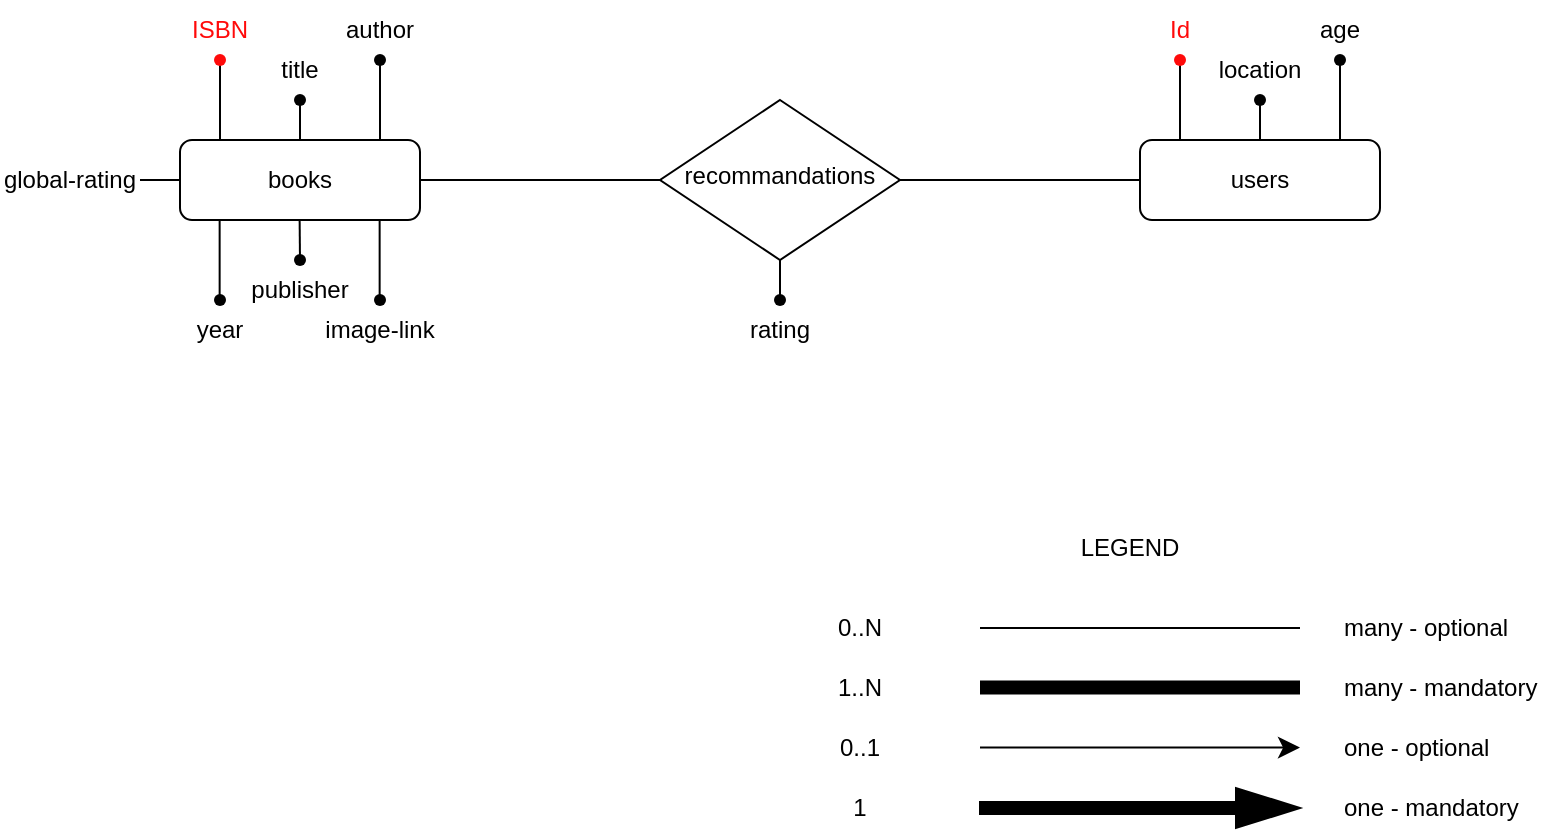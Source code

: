 <mxfile version="24.9.0">
  <diagram id="C5RBs43oDa-KdzZeNtuy" name="Page-1">
    <mxGraphModel dx="1105" dy="145" grid="1" gridSize="10" guides="1" tooltips="1" connect="1" arrows="1" fold="1" page="1" pageScale="1" pageWidth="413" pageHeight="583" math="0" shadow="0">
      <root>
        <mxCell id="WIyWlLk6GJQsqaUBKTNV-0" />
        <mxCell id="WIyWlLk6GJQsqaUBKTNV-1" parent="WIyWlLk6GJQsqaUBKTNV-0" />
        <mxCell id="nupeqDl4COyCQ8jmjJZ0-0" value="&lt;div&gt;books&lt;/div&gt;" style="rounded=1;whiteSpace=wrap;html=1;fontSize=12;glass=0;strokeWidth=1;shadow=0;fillColor=none;" vertex="1" parent="WIyWlLk6GJQsqaUBKTNV-1">
          <mxGeometry x="120" y="809" width="120" height="40" as="geometry" />
        </mxCell>
        <mxCell id="nupeqDl4COyCQ8jmjJZ0-1" value="&lt;div&gt;recommandations&lt;/div&gt;" style="rhombus;whiteSpace=wrap;html=1;shadow=0;fontFamily=Helvetica;fontSize=12;align=center;strokeWidth=1;spacing=6;spacingTop=-4;fillColor=none;" vertex="1" parent="WIyWlLk6GJQsqaUBKTNV-1">
          <mxGeometry x="360" y="789" width="120" height="80" as="geometry" />
        </mxCell>
        <mxCell id="nupeqDl4COyCQ8jmjJZ0-2" value="users" style="rounded=1;whiteSpace=wrap;html=1;fontSize=12;glass=0;strokeWidth=1;shadow=0;fillColor=none;" vertex="1" parent="WIyWlLk6GJQsqaUBKTNV-1">
          <mxGeometry x="600" y="809" width="120" height="40" as="geometry" />
        </mxCell>
        <mxCell id="nupeqDl4COyCQ8jmjJZ0-3" value="" style="endArrow=none;html=1;rounded=0;exitX=1;exitY=0.5;exitDx=0;exitDy=0;entryX=0;entryY=0.5;entryDx=0;entryDy=0;" edge="1" parent="WIyWlLk6GJQsqaUBKTNV-1" source="nupeqDl4COyCQ8jmjJZ0-1" target="nupeqDl4COyCQ8jmjJZ0-2">
          <mxGeometry width="50" height="50" relative="1" as="geometry">
            <mxPoint x="380" y="779" as="sourcePoint" />
            <mxPoint x="430" y="729" as="targetPoint" />
          </mxGeometry>
        </mxCell>
        <mxCell id="nupeqDl4COyCQ8jmjJZ0-4" value="" style="endArrow=none;html=1;rounded=0;exitX=1;exitY=0.5;exitDx=0;exitDy=0;" edge="1" parent="WIyWlLk6GJQsqaUBKTNV-1" source="nupeqDl4COyCQ8jmjJZ0-0" target="nupeqDl4COyCQ8jmjJZ0-1">
          <mxGeometry width="50" height="50" relative="1" as="geometry">
            <mxPoint x="380" y="779" as="sourcePoint" />
            <mxPoint x="430" y="729" as="targetPoint" />
          </mxGeometry>
        </mxCell>
        <mxCell id="nupeqDl4COyCQ8jmjJZ0-7" value="" style="endArrow=none;html=1;rounded=0;" edge="1" parent="WIyWlLk6GJQsqaUBKTNV-1" target="nupeqDl4COyCQ8jmjJZ0-8">
          <mxGeometry width="50" height="50" relative="1" as="geometry">
            <mxPoint x="140" y="809" as="sourcePoint" />
            <mxPoint x="190" y="759" as="targetPoint" />
          </mxGeometry>
        </mxCell>
        <mxCell id="nupeqDl4COyCQ8jmjJZ0-8" value="" style="shape=waypoint;sketch=0;fillStyle=solid;size=6;pointerEvents=1;points=[];fillColor=none;resizable=0;rotatable=0;perimeter=centerPerimeter;snapToPoint=1;strokeColor=#FF0A0A;" vertex="1" parent="WIyWlLk6GJQsqaUBKTNV-1">
          <mxGeometry x="130" y="759" width="20" height="20" as="geometry" />
        </mxCell>
        <mxCell id="nupeqDl4COyCQ8jmjJZ0-10" value="&lt;font color=&quot;#ff0a0a&quot;&gt;ISBN&lt;/font&gt;" style="text;html=1;align=center;verticalAlign=middle;whiteSpace=wrap;rounded=0;" vertex="1" parent="WIyWlLk6GJQsqaUBKTNV-1">
          <mxGeometry x="110" y="739" width="60" height="30" as="geometry" />
        </mxCell>
        <mxCell id="nupeqDl4COyCQ8jmjJZ0-11" value="" style="endArrow=none;html=1;rounded=0;" edge="1" parent="WIyWlLk6GJQsqaUBKTNV-1">
          <mxGeometry width="50" height="50" relative="1" as="geometry">
            <mxPoint x="180" y="809" as="sourcePoint" />
            <mxPoint x="180" y="789" as="targetPoint" />
          </mxGeometry>
        </mxCell>
        <mxCell id="nupeqDl4COyCQ8jmjJZ0-12" value="" style="shape=waypoint;sketch=0;fillStyle=solid;size=6;pointerEvents=1;points=[];fillColor=none;resizable=0;rotatable=0;perimeter=centerPerimeter;snapToPoint=1;strokeColor=#000000;" vertex="1" parent="WIyWlLk6GJQsqaUBKTNV-1">
          <mxGeometry x="170" y="779" width="20" height="20" as="geometry" />
        </mxCell>
        <mxCell id="nupeqDl4COyCQ8jmjJZ0-33" style="edgeStyle=orthogonalEdgeStyle;rounded=0;orthogonalLoop=1;jettySize=auto;html=1;exitX=0.5;exitY=1;exitDx=0;exitDy=0;" edge="1" parent="WIyWlLk6GJQsqaUBKTNV-1">
          <mxGeometry relative="1" as="geometry">
            <mxPoint x="180" y="777" as="sourcePoint" />
            <mxPoint x="180" y="777" as="targetPoint" />
          </mxGeometry>
        </mxCell>
        <mxCell id="nupeqDl4COyCQ8jmjJZ0-13" value="title" style="text;html=1;align=center;verticalAlign=middle;whiteSpace=wrap;rounded=0;" vertex="1" parent="WIyWlLk6GJQsqaUBKTNV-1">
          <mxGeometry x="150" y="759" width="60" height="30" as="geometry" />
        </mxCell>
        <mxCell id="nupeqDl4COyCQ8jmjJZ0-14" value="" style="endArrow=none;html=1;rounded=0;" edge="1" parent="WIyWlLk6GJQsqaUBKTNV-1" target="nupeqDl4COyCQ8jmjJZ0-15">
          <mxGeometry width="50" height="50" relative="1" as="geometry">
            <mxPoint x="220" y="809" as="sourcePoint" />
            <mxPoint x="270" y="759" as="targetPoint" />
          </mxGeometry>
        </mxCell>
        <mxCell id="nupeqDl4COyCQ8jmjJZ0-15" value="" style="shape=waypoint;sketch=0;fillStyle=solid;size=6;pointerEvents=1;points=[];fillColor=none;resizable=0;rotatable=0;perimeter=centerPerimeter;snapToPoint=1;strokeColor=#000000;" vertex="1" parent="WIyWlLk6GJQsqaUBKTNV-1">
          <mxGeometry x="210" y="759" width="20" height="20" as="geometry" />
        </mxCell>
        <mxCell id="nupeqDl4COyCQ8jmjJZ0-16" value="author" style="text;html=1;align=center;verticalAlign=middle;whiteSpace=wrap;rounded=0;" vertex="1" parent="WIyWlLk6GJQsqaUBKTNV-1">
          <mxGeometry x="190" y="739" width="60" height="30" as="geometry" />
        </mxCell>
        <mxCell id="nupeqDl4COyCQ8jmjJZ0-23" value="" style="endArrow=none;html=1;rounded=0;" edge="1" parent="WIyWlLk6GJQsqaUBKTNV-1">
          <mxGeometry width="50" height="50" relative="1" as="geometry">
            <mxPoint x="139.82" y="889" as="sourcePoint" />
            <mxPoint x="139.82" y="849" as="targetPoint" />
          </mxGeometry>
        </mxCell>
        <mxCell id="nupeqDl4COyCQ8jmjJZ0-24" value="" style="endArrow=none;html=1;rounded=0;" edge="1" parent="WIyWlLk6GJQsqaUBKTNV-1">
          <mxGeometry width="50" height="50" relative="1" as="geometry">
            <mxPoint x="180" y="869" as="sourcePoint" />
            <mxPoint x="179.82" y="849" as="targetPoint" />
          </mxGeometry>
        </mxCell>
        <mxCell id="nupeqDl4COyCQ8jmjJZ0-25" value="" style="endArrow=none;html=1;rounded=0;" edge="1" parent="WIyWlLk6GJQsqaUBKTNV-1">
          <mxGeometry width="50" height="50" relative="1" as="geometry">
            <mxPoint x="219.82" y="889" as="sourcePoint" />
            <mxPoint x="219.82" y="849" as="targetPoint" />
          </mxGeometry>
        </mxCell>
        <mxCell id="nupeqDl4COyCQ8jmjJZ0-26" value="" style="shape=waypoint;sketch=0;fillStyle=solid;size=6;pointerEvents=1;points=[];fillColor=none;resizable=0;rotatable=0;perimeter=centerPerimeter;snapToPoint=1;" vertex="1" parent="WIyWlLk6GJQsqaUBKTNV-1">
          <mxGeometry x="130" y="879" width="20" height="20" as="geometry" />
        </mxCell>
        <mxCell id="nupeqDl4COyCQ8jmjJZ0-27" value="" style="shape=waypoint;sketch=0;fillStyle=solid;size=6;pointerEvents=1;points=[];fillColor=none;resizable=0;rotatable=0;perimeter=centerPerimeter;snapToPoint=1;" vertex="1" parent="WIyWlLk6GJQsqaUBKTNV-1">
          <mxGeometry x="170" y="859" width="20" height="20" as="geometry" />
        </mxCell>
        <mxCell id="nupeqDl4COyCQ8jmjJZ0-28" value="" style="shape=waypoint;sketch=0;fillStyle=solid;size=6;pointerEvents=1;points=[];fillColor=none;resizable=0;rotatable=0;perimeter=centerPerimeter;snapToPoint=1;" vertex="1" parent="WIyWlLk6GJQsqaUBKTNV-1">
          <mxGeometry x="210" y="879" width="20" height="20" as="geometry" />
        </mxCell>
        <mxCell id="nupeqDl4COyCQ8jmjJZ0-29" value="year" style="text;html=1;align=center;verticalAlign=middle;whiteSpace=wrap;rounded=0;" vertex="1" parent="WIyWlLk6GJQsqaUBKTNV-1">
          <mxGeometry x="110" y="889" width="60" height="30" as="geometry" />
        </mxCell>
        <mxCell id="nupeqDl4COyCQ8jmjJZ0-30" value="publisher" style="text;html=1;align=center;verticalAlign=middle;whiteSpace=wrap;rounded=0;" vertex="1" parent="WIyWlLk6GJQsqaUBKTNV-1">
          <mxGeometry x="150" y="869" width="60" height="30" as="geometry" />
        </mxCell>
        <mxCell id="nupeqDl4COyCQ8jmjJZ0-31" value="&lt;div&gt;image-link&lt;/div&gt;" style="text;html=1;align=center;verticalAlign=middle;whiteSpace=wrap;rounded=0;" vertex="1" parent="WIyWlLk6GJQsqaUBKTNV-1">
          <mxGeometry x="190" y="889" width="60" height="30" as="geometry" />
        </mxCell>
        <mxCell id="nupeqDl4COyCQ8jmjJZ0-35" value="" style="endArrow=none;html=1;rounded=0;entryX=0;entryY=0.5;entryDx=0;entryDy=0;" edge="1" parent="WIyWlLk6GJQsqaUBKTNV-1" target="nupeqDl4COyCQ8jmjJZ0-0">
          <mxGeometry width="50" height="50" relative="1" as="geometry">
            <mxPoint x="100" y="829" as="sourcePoint" />
            <mxPoint x="190" y="799" as="targetPoint" />
          </mxGeometry>
        </mxCell>
        <mxCell id="nupeqDl4COyCQ8jmjJZ0-36" value="global-rating" style="text;html=1;align=center;verticalAlign=middle;whiteSpace=wrap;rounded=0;" vertex="1" parent="WIyWlLk6GJQsqaUBKTNV-1">
          <mxGeometry x="30" y="814" width="70" height="30" as="geometry" />
        </mxCell>
        <mxCell id="nupeqDl4COyCQ8jmjJZ0-37" value="" style="endArrow=none;html=1;rounded=0;" edge="1" parent="WIyWlLk6GJQsqaUBKTNV-1" target="nupeqDl4COyCQ8jmjJZ0-38">
          <mxGeometry width="50" height="50" relative="1" as="geometry">
            <mxPoint x="420" y="869" as="sourcePoint" />
            <mxPoint x="470" y="819" as="targetPoint" />
          </mxGeometry>
        </mxCell>
        <mxCell id="nupeqDl4COyCQ8jmjJZ0-38" value="" style="shape=waypoint;sketch=0;fillStyle=solid;size=6;pointerEvents=1;points=[];fillColor=none;resizable=0;rotatable=0;perimeter=centerPerimeter;snapToPoint=1;strokeColor=#000000;" vertex="1" parent="WIyWlLk6GJQsqaUBKTNV-1">
          <mxGeometry x="410" y="879" width="20" height="20" as="geometry" />
        </mxCell>
        <mxCell id="nupeqDl4COyCQ8jmjJZ0-39" value="rating" style="text;html=1;align=center;verticalAlign=middle;whiteSpace=wrap;rounded=0;" vertex="1" parent="WIyWlLk6GJQsqaUBKTNV-1">
          <mxGeometry x="390" y="889" width="60" height="30" as="geometry" />
        </mxCell>
        <mxCell id="nupeqDl4COyCQ8jmjJZ0-40" value="" style="endArrow=none;html=1;rounded=0;" edge="1" parent="WIyWlLk6GJQsqaUBKTNV-1" target="nupeqDl4COyCQ8jmjJZ0-41">
          <mxGeometry width="50" height="50" relative="1" as="geometry">
            <mxPoint x="620" y="809" as="sourcePoint" />
            <mxPoint x="670" y="759" as="targetPoint" />
          </mxGeometry>
        </mxCell>
        <mxCell id="nupeqDl4COyCQ8jmjJZ0-41" value="" style="shape=waypoint;sketch=0;fillStyle=solid;size=6;pointerEvents=1;points=[];fillColor=none;resizable=0;rotatable=0;perimeter=centerPerimeter;snapToPoint=1;strokeColor=#FF0A0A;" vertex="1" parent="WIyWlLk6GJQsqaUBKTNV-1">
          <mxGeometry x="610" y="759" width="20" height="20" as="geometry" />
        </mxCell>
        <mxCell id="nupeqDl4COyCQ8jmjJZ0-42" value="&lt;font color=&quot;#ff0a0a&quot;&gt;Id&lt;/font&gt;" style="text;html=1;align=center;verticalAlign=middle;whiteSpace=wrap;rounded=0;" vertex="1" parent="WIyWlLk6GJQsqaUBKTNV-1">
          <mxGeometry x="590" y="739" width="60" height="30" as="geometry" />
        </mxCell>
        <mxCell id="nupeqDl4COyCQ8jmjJZ0-43" value="" style="endArrow=none;html=1;rounded=0;" edge="1" parent="WIyWlLk6GJQsqaUBKTNV-1">
          <mxGeometry width="50" height="50" relative="1" as="geometry">
            <mxPoint x="660" y="809" as="sourcePoint" />
            <mxPoint x="660" y="789" as="targetPoint" />
          </mxGeometry>
        </mxCell>
        <mxCell id="nupeqDl4COyCQ8jmjJZ0-44" value="" style="shape=waypoint;sketch=0;fillStyle=solid;size=6;pointerEvents=1;points=[];fillColor=none;resizable=0;rotatable=0;perimeter=centerPerimeter;snapToPoint=1;strokeColor=#000000;" vertex="1" parent="WIyWlLk6GJQsqaUBKTNV-1">
          <mxGeometry x="650" y="779" width="20" height="20" as="geometry" />
        </mxCell>
        <mxCell id="nupeqDl4COyCQ8jmjJZ0-45" style="edgeStyle=orthogonalEdgeStyle;rounded=0;orthogonalLoop=1;jettySize=auto;html=1;exitX=0.5;exitY=1;exitDx=0;exitDy=0;" edge="1" parent="WIyWlLk6GJQsqaUBKTNV-1">
          <mxGeometry relative="1" as="geometry">
            <mxPoint x="660" y="777" as="sourcePoint" />
            <mxPoint x="660" y="777" as="targetPoint" />
          </mxGeometry>
        </mxCell>
        <mxCell id="nupeqDl4COyCQ8jmjJZ0-46" value="location" style="text;html=1;align=center;verticalAlign=middle;whiteSpace=wrap;rounded=0;" vertex="1" parent="WIyWlLk6GJQsqaUBKTNV-1">
          <mxGeometry x="630" y="759" width="60" height="30" as="geometry" />
        </mxCell>
        <mxCell id="nupeqDl4COyCQ8jmjJZ0-47" value="" style="endArrow=none;html=1;rounded=0;" edge="1" parent="WIyWlLk6GJQsqaUBKTNV-1" target="nupeqDl4COyCQ8jmjJZ0-48">
          <mxGeometry width="50" height="50" relative="1" as="geometry">
            <mxPoint x="700" y="809" as="sourcePoint" />
            <mxPoint x="750" y="759" as="targetPoint" />
          </mxGeometry>
        </mxCell>
        <mxCell id="nupeqDl4COyCQ8jmjJZ0-48" value="" style="shape=waypoint;sketch=0;fillStyle=solid;size=6;pointerEvents=1;points=[];fillColor=none;resizable=0;rotatable=0;perimeter=centerPerimeter;snapToPoint=1;strokeColor=#000000;" vertex="1" parent="WIyWlLk6GJQsqaUBKTNV-1">
          <mxGeometry x="690" y="759" width="20" height="20" as="geometry" />
        </mxCell>
        <mxCell id="nupeqDl4COyCQ8jmjJZ0-49" value="age" style="text;html=1;align=center;verticalAlign=middle;whiteSpace=wrap;rounded=0;" vertex="1" parent="WIyWlLk6GJQsqaUBKTNV-1">
          <mxGeometry x="670" y="739" width="60" height="30" as="geometry" />
        </mxCell>
        <mxCell id="nupeqDl4COyCQ8jmjJZ0-50" value="" style="line;strokeWidth=1;html=1;" vertex="1" parent="WIyWlLk6GJQsqaUBKTNV-1">
          <mxGeometry x="520" y="1048" width="160" height="10" as="geometry" />
        </mxCell>
        <mxCell id="nupeqDl4COyCQ8jmjJZ0-51" value="" style="shape=filledEdge;curved=0;rounded=0;fixDash=1;endArrow=none;strokeWidth=7;fillColor=#000000;edgeStyle=orthogonalEdgeStyle;html=1;" edge="1" parent="WIyWlLk6GJQsqaUBKTNV-1">
          <mxGeometry width="60" height="40" relative="1" as="geometry">
            <mxPoint x="520" y="1082.81" as="sourcePoint" />
            <mxPoint x="680" y="1082.81" as="targetPoint" />
          </mxGeometry>
        </mxCell>
        <mxCell id="nupeqDl4COyCQ8jmjJZ0-53" value="" style="edgeStyle=segmentEdgeStyle;endArrow=classic;html=1;curved=0;rounded=0;endSize=8;startSize=8;" edge="1" parent="WIyWlLk6GJQsqaUBKTNV-1">
          <mxGeometry width="50" height="50" relative="1" as="geometry">
            <mxPoint x="520" y="1112.81" as="sourcePoint" />
            <mxPoint x="680" y="1112.81" as="targetPoint" />
          </mxGeometry>
        </mxCell>
        <mxCell id="nupeqDl4COyCQ8jmjJZ0-54" value="" style="shape=singleArrow;whiteSpace=wrap;html=1;fillColor=#000000;" vertex="1" parent="WIyWlLk6GJQsqaUBKTNV-1">
          <mxGeometry x="520" y="1133" width="160" height="20" as="geometry" />
        </mxCell>
        <mxCell id="nupeqDl4COyCQ8jmjJZ0-55" value="0..N" style="text;html=1;align=center;verticalAlign=middle;whiteSpace=wrap;rounded=0;" vertex="1" parent="WIyWlLk6GJQsqaUBKTNV-1">
          <mxGeometry x="430" y="1038" width="60" height="30" as="geometry" />
        </mxCell>
        <mxCell id="nupeqDl4COyCQ8jmjJZ0-56" value="1..N" style="text;html=1;align=center;verticalAlign=middle;whiteSpace=wrap;rounded=0;" vertex="1" parent="WIyWlLk6GJQsqaUBKTNV-1">
          <mxGeometry x="430" y="1068" width="60" height="30" as="geometry" />
        </mxCell>
        <mxCell id="nupeqDl4COyCQ8jmjJZ0-57" value="0..1" style="text;html=1;align=center;verticalAlign=middle;whiteSpace=wrap;rounded=0;" vertex="1" parent="WIyWlLk6GJQsqaUBKTNV-1">
          <mxGeometry x="430" y="1098" width="60" height="30" as="geometry" />
        </mxCell>
        <mxCell id="nupeqDl4COyCQ8jmjJZ0-58" value="1" style="text;html=1;align=center;verticalAlign=middle;whiteSpace=wrap;rounded=0;" vertex="1" parent="WIyWlLk6GJQsqaUBKTNV-1">
          <mxGeometry x="430" y="1128" width="60" height="30" as="geometry" />
        </mxCell>
        <mxCell id="nupeqDl4COyCQ8jmjJZ0-59" value="many - optional" style="text;html=1;align=left;verticalAlign=middle;whiteSpace=wrap;rounded=0;" vertex="1" parent="WIyWlLk6GJQsqaUBKTNV-1">
          <mxGeometry x="700" y="1038" width="90" height="30" as="geometry" />
        </mxCell>
        <mxCell id="nupeqDl4COyCQ8jmjJZ0-60" value="many - mandatory" style="text;html=1;align=left;verticalAlign=middle;whiteSpace=wrap;rounded=0;" vertex="1" parent="WIyWlLk6GJQsqaUBKTNV-1">
          <mxGeometry x="700" y="1068" width="100" height="30" as="geometry" />
        </mxCell>
        <mxCell id="nupeqDl4COyCQ8jmjJZ0-61" value="one - optional" style="text;html=1;align=left;verticalAlign=middle;whiteSpace=wrap;rounded=0;" vertex="1" parent="WIyWlLk6GJQsqaUBKTNV-1">
          <mxGeometry x="700" y="1098" width="100" height="30" as="geometry" />
        </mxCell>
        <mxCell id="nupeqDl4COyCQ8jmjJZ0-62" value="one - mandatory" style="text;html=1;align=left;verticalAlign=middle;whiteSpace=wrap;rounded=0;" vertex="1" parent="WIyWlLk6GJQsqaUBKTNV-1">
          <mxGeometry x="700" y="1128" width="100" height="30" as="geometry" />
        </mxCell>
        <mxCell id="nupeqDl4COyCQ8jmjJZ0-63" value="LEGEND" style="text;html=1;align=center;verticalAlign=middle;whiteSpace=wrap;rounded=0;" vertex="1" parent="WIyWlLk6GJQsqaUBKTNV-1">
          <mxGeometry x="565" y="998" width="60" height="30" as="geometry" />
        </mxCell>
      </root>
    </mxGraphModel>
  </diagram>
</mxfile>
